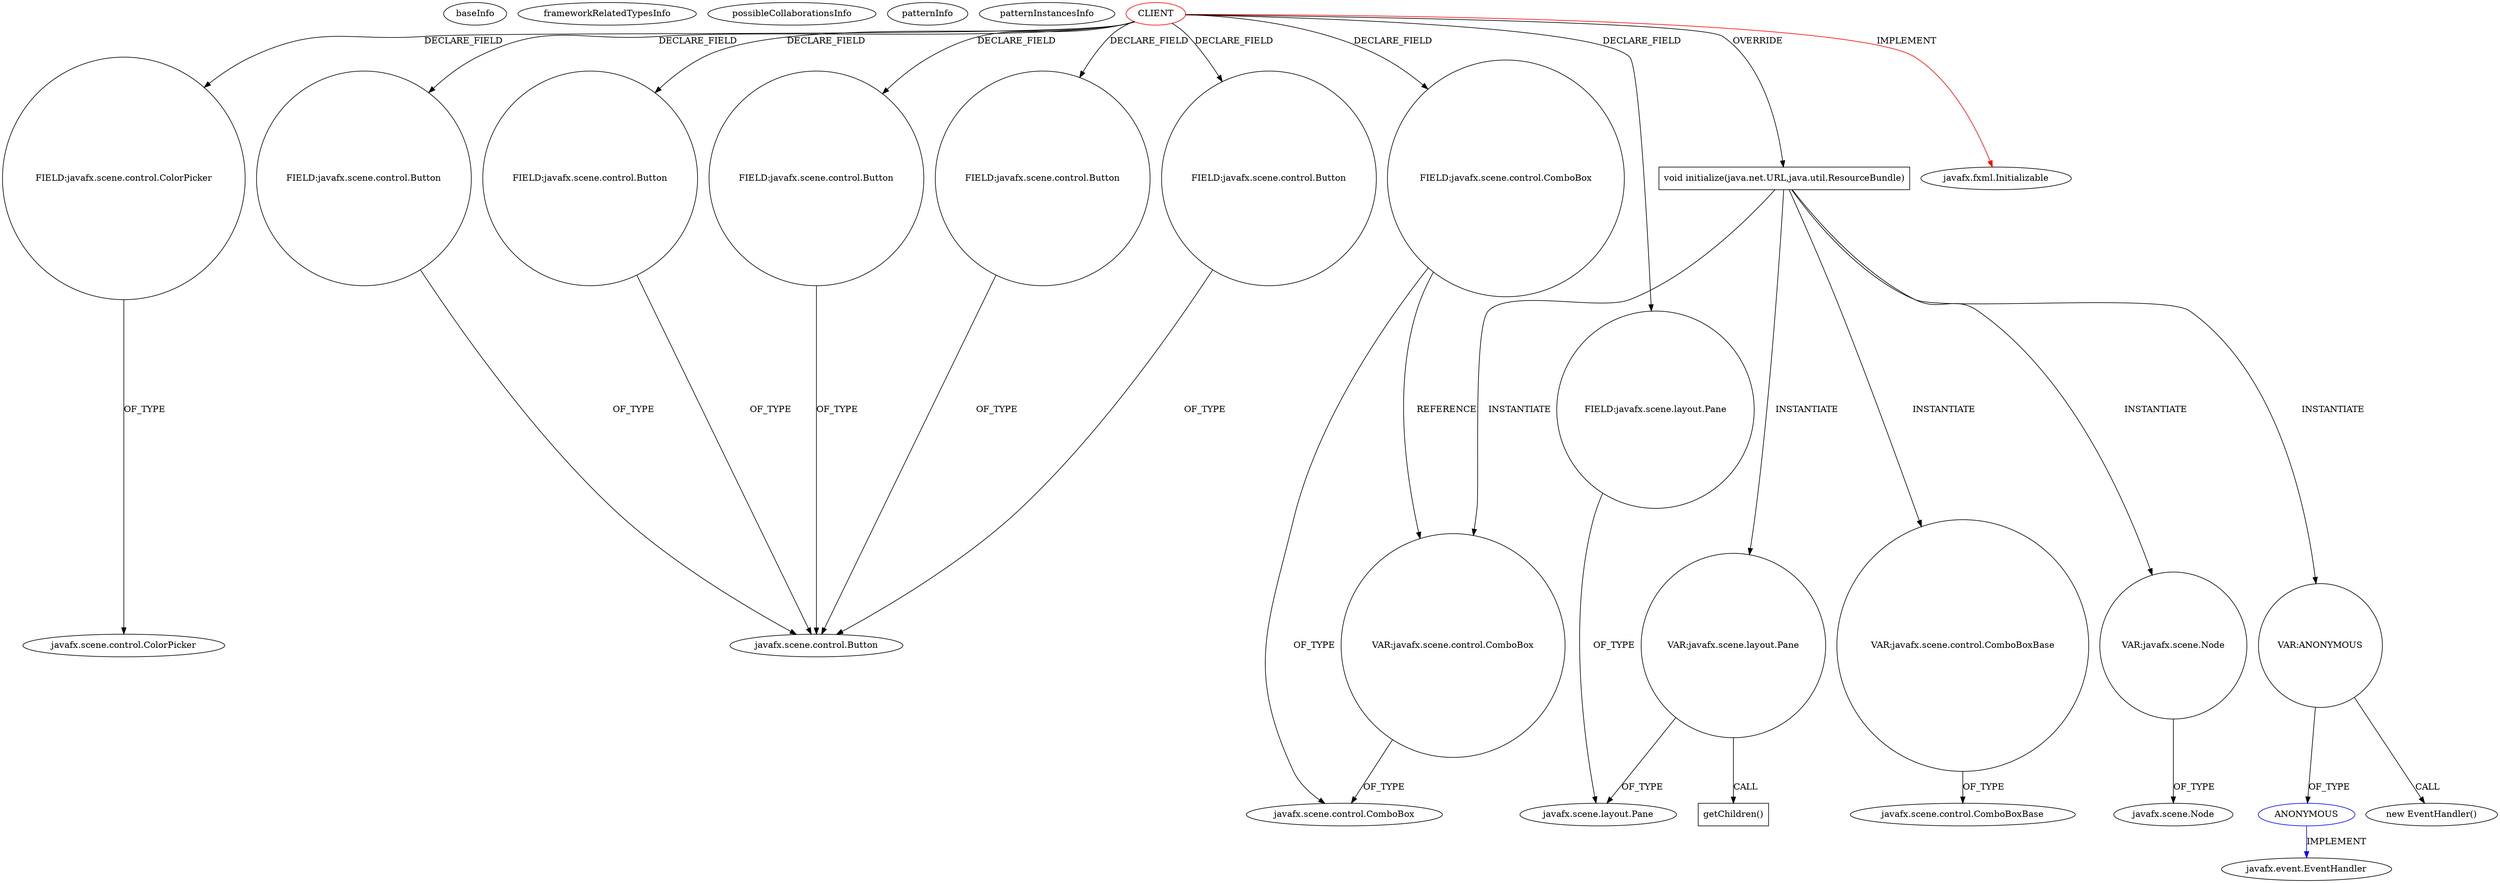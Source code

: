 digraph {
baseInfo[graphId=2626,category="pattern",isAnonymous=false,possibleRelation=true]
frameworkRelatedTypesInfo[0="javafx.fxml.Initializable"]
possibleCollaborationsInfo[0="2626~INSTANTIATION-OVERRIDING_METHOD_DECLARATION-~javafx.fxml.Initializable ~javafx.event.EventHandler ~false~true"]
patternInfo[frequency=2.0,patternRootClient=0]
patternInstancesInfo[0="if12b051-SWP_Paint~/if12b051-SWP_Paint/SWP_Paint-master/SWP_Paint/src/gui/MainController.java~MainController~3089",1="novosga-painel-fx~/novosga-painel-fx/painel-fx-master/src/org/novosga/painel/client/ui/Controller.java~Controller~3787"]
18[label="FIELD:javafx.scene.control.ColorPicker",vertexType="FIELD_DECLARATION",isFrameworkType=false,shape=circle]
0[label="CLIENT",vertexType="ROOT_CLIENT_CLASS_DECLARATION",isFrameworkType=false,color=red]
8[label="FIELD:javafx.scene.control.Button",vertexType="FIELD_DECLARATION",isFrameworkType=false,shape=circle]
6[label="FIELD:javafx.scene.control.Button",vertexType="FIELD_DECLARATION",isFrameworkType=false,shape=circle]
14[label="FIELD:javafx.scene.control.Button",vertexType="FIELD_DECLARATION",isFrameworkType=false,shape=circle]
12[label="FIELD:javafx.scene.control.Button",vertexType="FIELD_DECLARATION",isFrameworkType=false,shape=circle]
2[label="FIELD:javafx.scene.control.Button",vertexType="FIELD_DECLARATION",isFrameworkType=false,shape=circle]
16[label="FIELD:javafx.scene.control.ComboBox",vertexType="FIELD_DECLARATION",isFrameworkType=false,shape=circle]
1[label="javafx.fxml.Initializable",vertexType="FRAMEWORK_INTERFACE_TYPE",isFrameworkType=false]
34[label="FIELD:javafx.scene.layout.Pane",vertexType="FIELD_DECLARATION",isFrameworkType=false,shape=circle]
31[label="javafx.scene.layout.Pane",vertexType="FRAMEWORK_CLASS_TYPE",isFrameworkType=false]
62[label="VAR:javafx.scene.layout.Pane",vertexType="VARIABLE_EXPRESION",isFrameworkType=false,shape=circle]
63[label="getChildren()",vertexType="INSIDE_CALL",isFrameworkType=false,shape=box]
19[label="javafx.scene.control.ColorPicker",vertexType="FRAMEWORK_CLASS_TYPE",isFrameworkType=false]
46[label="void initialize(java.net.URL,java.util.ResourceBundle)",vertexType="OVERRIDING_METHOD_DECLARATION",isFrameworkType=false,shape=box]
56[label="VAR:javafx.scene.control.ComboBoxBase",vertexType="VARIABLE_EXPRESION",isFrameworkType=false,shape=circle]
3[label="javafx.scene.control.Button",vertexType="FRAMEWORK_CLASS_TYPE",isFrameworkType=false]
17[label="javafx.scene.control.ComboBox",vertexType="FRAMEWORK_CLASS_TYPE",isFrameworkType=false]
65[label="VAR:javafx.scene.Node",vertexType="VARIABLE_EXPRESION",isFrameworkType=false,shape=circle]
67[label="javafx.scene.Node",vertexType="FRAMEWORK_CLASS_TYPE",isFrameworkType=false]
69[label="VAR:ANONYMOUS",vertexType="VARIABLE_EXPRESION",isFrameworkType=false,shape=circle]
70[label="ANONYMOUS",vertexType="REFERENCE_ANONYMOUS_DECLARATION",isFrameworkType=false,color=blue]
68[label="new EventHandler()",vertexType="CONSTRUCTOR_CALL",isFrameworkType=false]
71[label="javafx.event.EventHandler",vertexType="FRAMEWORK_INTERFACE_TYPE",isFrameworkType=false]
58[label="javafx.scene.control.ComboBoxBase",vertexType="FRAMEWORK_CLASS_TYPE",isFrameworkType=false]
50[label="VAR:javafx.scene.control.ComboBox",vertexType="VARIABLE_EXPRESION",isFrameworkType=false,shape=circle]
0->6[label="DECLARE_FIELD"]
34->31[label="OF_TYPE"]
0->12[label="DECLARE_FIELD"]
0->46[label="OVERRIDE"]
46->56[label="INSTANTIATE"]
69->70[label="OF_TYPE"]
46->69[label="INSTANTIATE"]
0->34[label="DECLARE_FIELD"]
0->8[label="DECLARE_FIELD"]
18->19[label="OF_TYPE"]
8->3[label="OF_TYPE"]
0->16[label="DECLARE_FIELD"]
12->3[label="OF_TYPE"]
0->2[label="DECLARE_FIELD"]
0->14[label="DECLARE_FIELD"]
2->3[label="OF_TYPE"]
46->62[label="INSTANTIATE"]
65->67[label="OF_TYPE"]
14->3[label="OF_TYPE"]
16->50[label="REFERENCE"]
6->3[label="OF_TYPE"]
46->50[label="INSTANTIATE"]
70->71[label="IMPLEMENT",color=blue]
69->68[label="CALL"]
16->17[label="OF_TYPE"]
62->63[label="CALL"]
50->17[label="OF_TYPE"]
46->65[label="INSTANTIATE"]
0->18[label="DECLARE_FIELD"]
62->31[label="OF_TYPE"]
0->1[label="IMPLEMENT",color=red]
56->58[label="OF_TYPE"]
}
